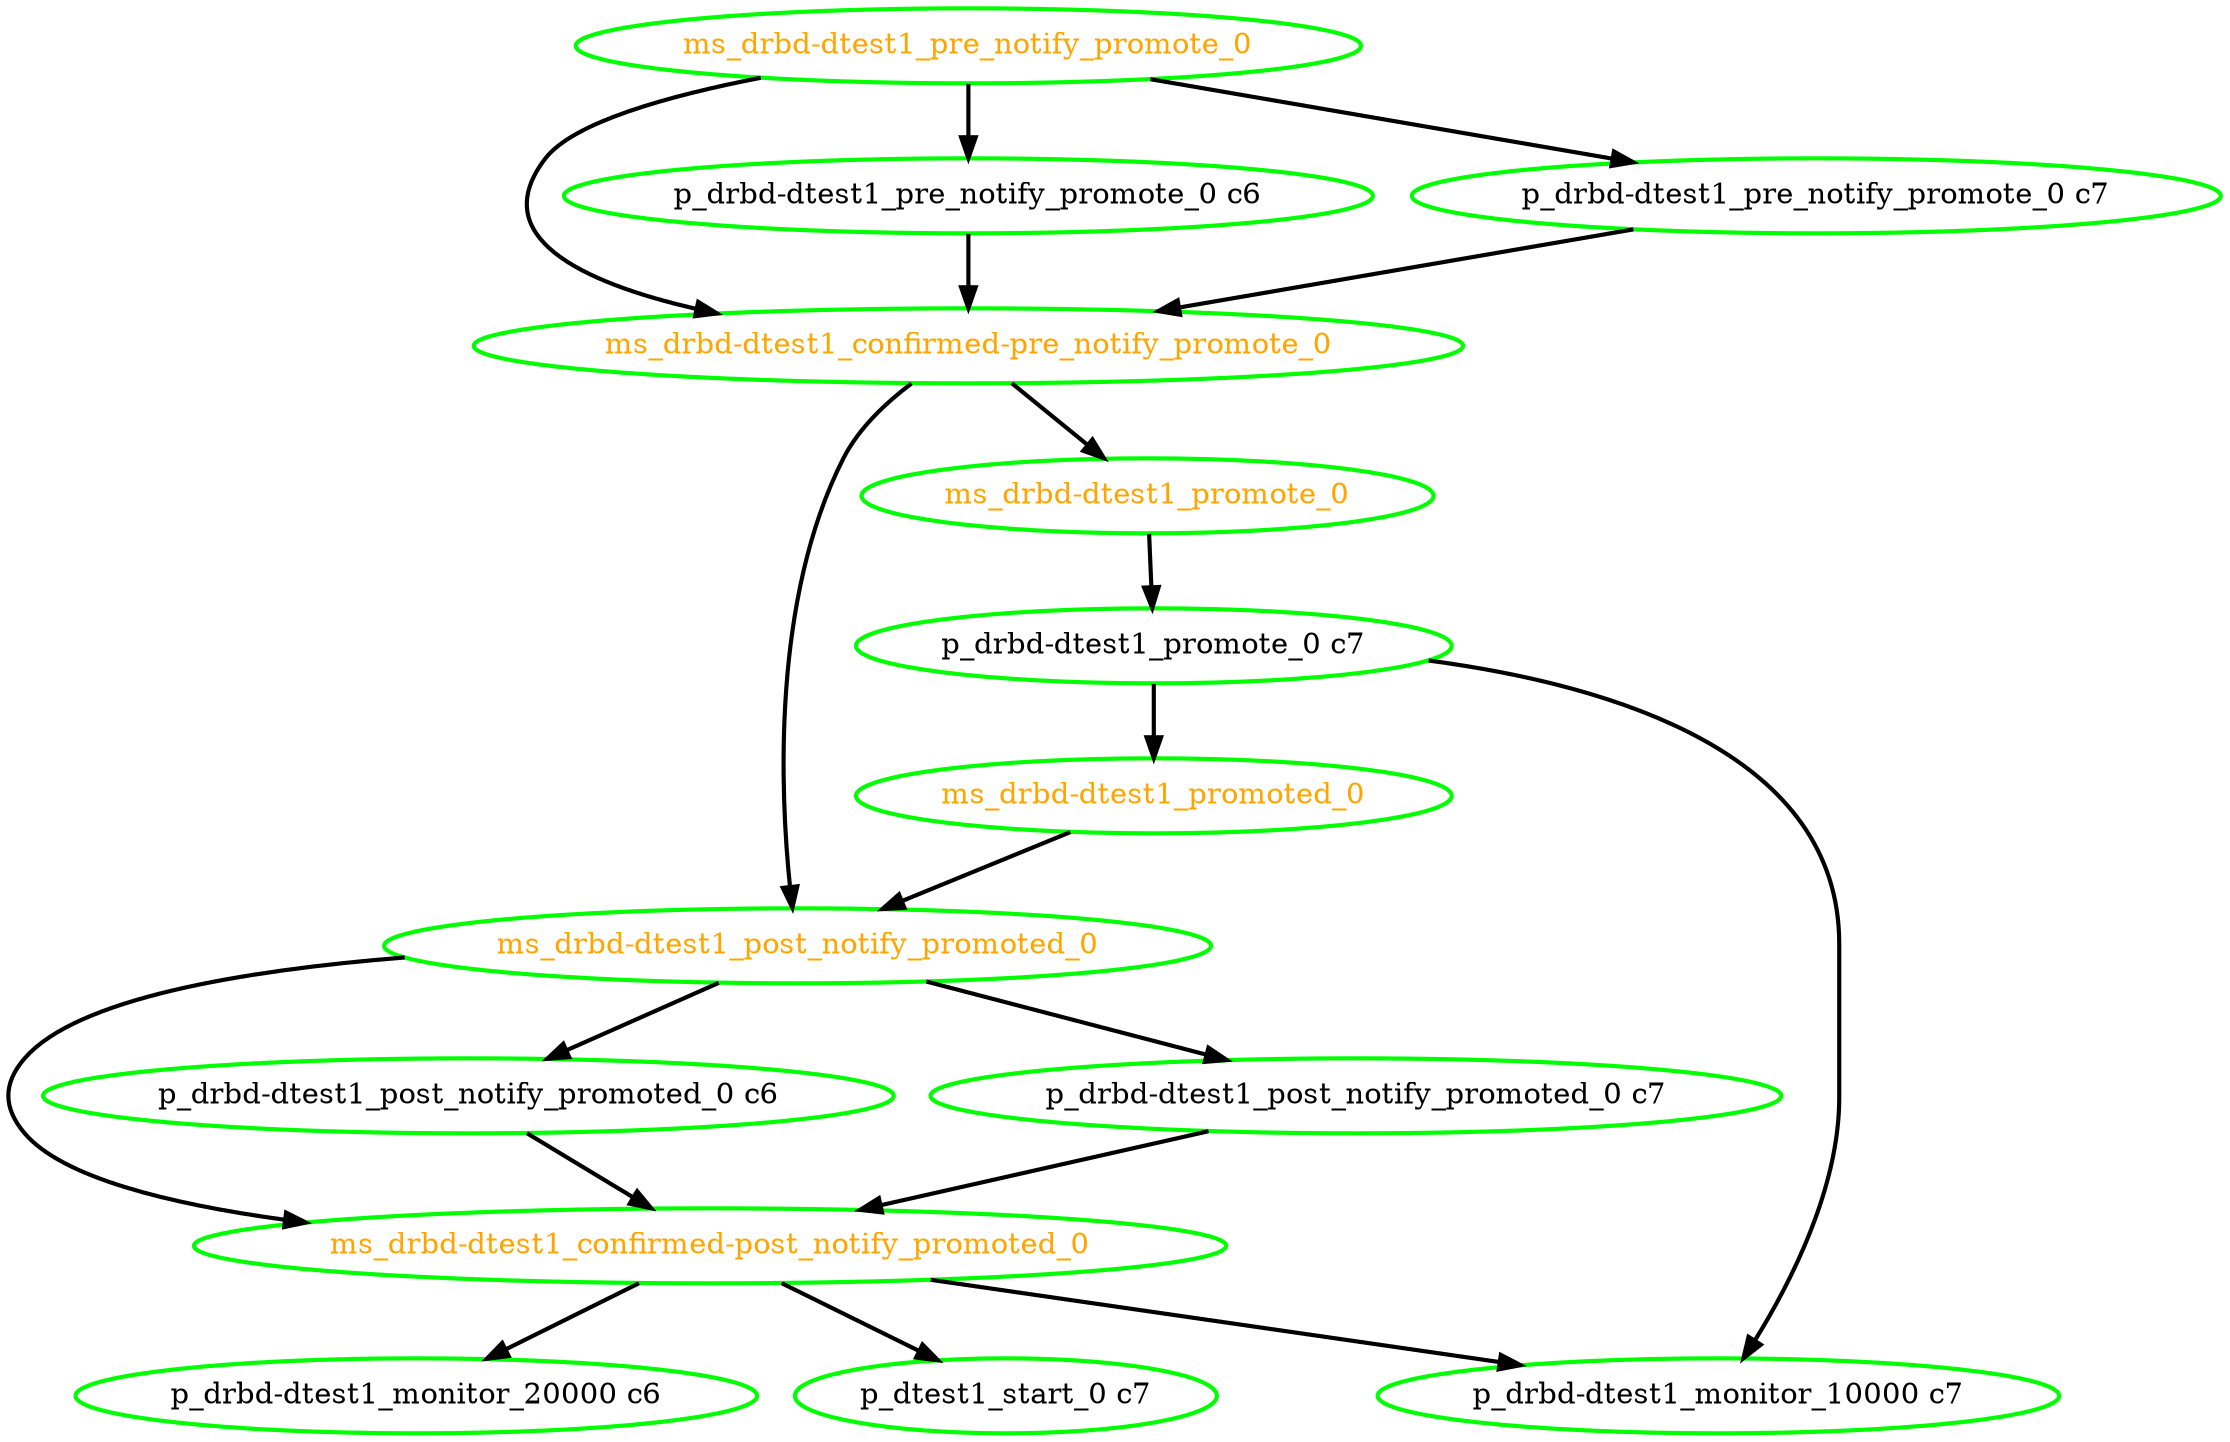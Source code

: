 digraph "g" {
"ms_drbd-dtest1_confirmed-post_notify_promoted_0" -> "p_drbd-dtest1_monitor_10000 c7" [ style = bold]
"ms_drbd-dtest1_confirmed-post_notify_promoted_0" -> "p_drbd-dtest1_monitor_20000 c6" [ style = bold]
"ms_drbd-dtest1_confirmed-post_notify_promoted_0" -> "p_dtest1_start_0 c7" [ style = bold]
"ms_drbd-dtest1_confirmed-post_notify_promoted_0" [ style=bold color="green" fontcolor="orange"]
"ms_drbd-dtest1_confirmed-pre_notify_promote_0" -> "ms_drbd-dtest1_post_notify_promoted_0" [ style = bold]
"ms_drbd-dtest1_confirmed-pre_notify_promote_0" -> "ms_drbd-dtest1_promote_0" [ style = bold]
"ms_drbd-dtest1_confirmed-pre_notify_promote_0" [ style=bold color="green" fontcolor="orange"]
"ms_drbd-dtest1_post_notify_promoted_0" -> "ms_drbd-dtest1_confirmed-post_notify_promoted_0" [ style = bold]
"ms_drbd-dtest1_post_notify_promoted_0" -> "p_drbd-dtest1_post_notify_promoted_0 c6" [ style = bold]
"ms_drbd-dtest1_post_notify_promoted_0" -> "p_drbd-dtest1_post_notify_promoted_0 c7" [ style = bold]
"ms_drbd-dtest1_post_notify_promoted_0" [ style=bold color="green" fontcolor="orange"]
"ms_drbd-dtest1_pre_notify_promote_0" -> "ms_drbd-dtest1_confirmed-pre_notify_promote_0" [ style = bold]
"ms_drbd-dtest1_pre_notify_promote_0" -> "p_drbd-dtest1_pre_notify_promote_0 c6" [ style = bold]
"ms_drbd-dtest1_pre_notify_promote_0" -> "p_drbd-dtest1_pre_notify_promote_0 c7" [ style = bold]
"ms_drbd-dtest1_pre_notify_promote_0" [ style=bold color="green" fontcolor="orange"]
"ms_drbd-dtest1_promote_0" -> "p_drbd-dtest1_promote_0 c7" [ style = bold]
"ms_drbd-dtest1_promote_0" [ style=bold color="green" fontcolor="orange"]
"ms_drbd-dtest1_promoted_0" -> "ms_drbd-dtest1_post_notify_promoted_0" [ style = bold]
"ms_drbd-dtest1_promoted_0" [ style=bold color="green" fontcolor="orange"]
"p_drbd-dtest1_monitor_10000 c7" [ style=bold color="green" fontcolor="black"]
"p_drbd-dtest1_monitor_20000 c6" [ style=bold color="green" fontcolor="black"]
"p_drbd-dtest1_post_notify_promoted_0 c6" -> "ms_drbd-dtest1_confirmed-post_notify_promoted_0" [ style = bold]
"p_drbd-dtest1_post_notify_promoted_0 c6" [ style=bold color="green" fontcolor="black"]
"p_drbd-dtest1_post_notify_promoted_0 c7" -> "ms_drbd-dtest1_confirmed-post_notify_promoted_0" [ style = bold]
"p_drbd-dtest1_post_notify_promoted_0 c7" [ style=bold color="green" fontcolor="black"]
"p_drbd-dtest1_pre_notify_promote_0 c6" -> "ms_drbd-dtest1_confirmed-pre_notify_promote_0" [ style = bold]
"p_drbd-dtest1_pre_notify_promote_0 c6" [ style=bold color="green" fontcolor="black"]
"p_drbd-dtest1_pre_notify_promote_0 c7" -> "ms_drbd-dtest1_confirmed-pre_notify_promote_0" [ style = bold]
"p_drbd-dtest1_pre_notify_promote_0 c7" [ style=bold color="green" fontcolor="black"]
"p_drbd-dtest1_promote_0 c7" -> "ms_drbd-dtest1_promoted_0" [ style = bold]
"p_drbd-dtest1_promote_0 c7" -> "p_drbd-dtest1_monitor_10000 c7" [ style = bold]
"p_drbd-dtest1_promote_0 c7" [ style=bold color="green" fontcolor="black"]
"p_dtest1_start_0 c7" [ style=bold color="green" fontcolor="black"]
}
